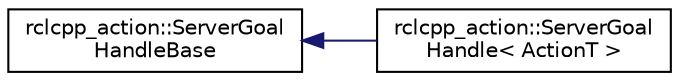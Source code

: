 digraph "Graphical Class Hierarchy"
{
  edge [fontname="Helvetica",fontsize="10",labelfontname="Helvetica",labelfontsize="10"];
  node [fontname="Helvetica",fontsize="10",shape=record];
  rankdir="LR";
  Node0 [label="rclcpp_action::ServerGoal\lHandleBase",height=0.2,width=0.4,color="black", fillcolor="white", style="filled",URL="$classrclcpp__action_1_1ServerGoalHandleBase.html"];
  Node0 -> Node1 [dir="back",color="midnightblue",fontsize="10",style="solid",fontname="Helvetica"];
  Node1 [label="rclcpp_action::ServerGoal\lHandle\< ActionT \>",height=0.2,width=0.4,color="black", fillcolor="white", style="filled",URL="$classrclcpp__action_1_1ServerGoalHandle.html",tooltip="Class to interact with goals on a server. "];
}
